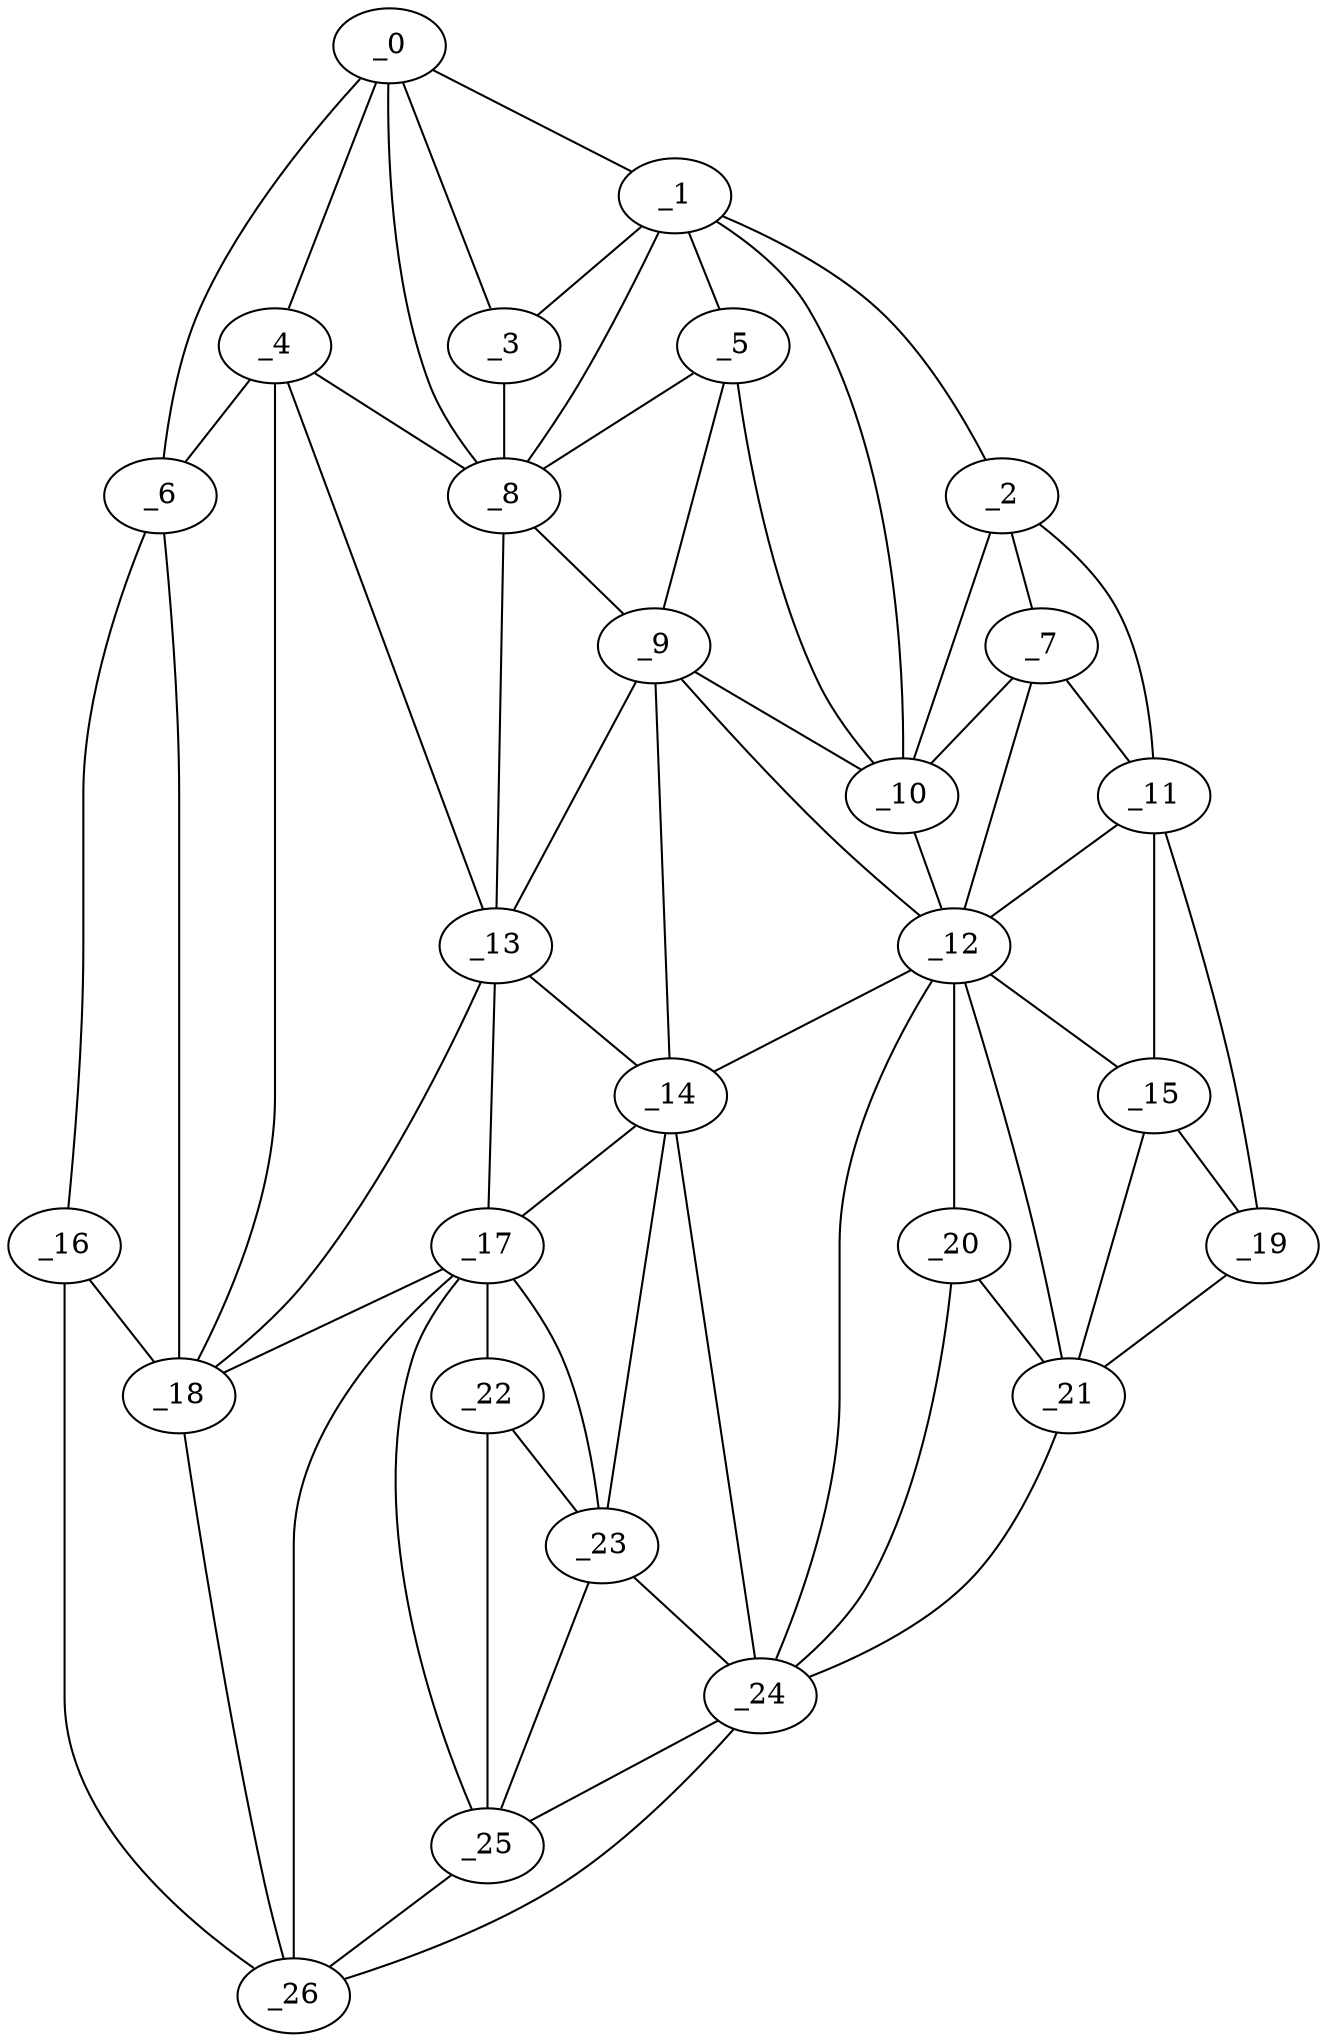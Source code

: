 graph "obj61__150.gxl" {
	_0	 [x=40,
		y=40];
	_1	 [x=40,
		y=71];
	_0 -- _1	 [valence=1];
	_3	 [x=41,
		y=59];
	_0 -- _3	 [valence=1];
	_4	 [x=46,
		y=33];
	_0 -- _4	 [valence=2];
	_6	 [x=50,
		y=7];
	_0 -- _6	 [valence=1];
	_8	 [x=51,
		y=65];
	_0 -- _8	 [valence=1];
	_2	 [x=40,
		y=113];
	_1 -- _2	 [valence=1];
	_1 -- _3	 [valence=2];
	_5	 [x=48,
		y=77];
	_1 -- _5	 [valence=2];
	_1 -- _8	 [valence=1];
	_10	 [x=53,
		y=96];
	_1 -- _10	 [valence=2];
	_7	 [x=50,
		y=112];
	_2 -- _7	 [valence=2];
	_2 -- _10	 [valence=2];
	_11	 [x=70,
		y=118];
	_2 -- _11	 [valence=1];
	_3 -- _8	 [valence=2];
	_4 -- _6	 [valence=1];
	_4 -- _8	 [valence=2];
	_13	 [x=72,
		y=66];
	_4 -- _13	 [valence=1];
	_18	 [x=83,
		y=32];
	_4 -- _18	 [valence=1];
	_5 -- _8	 [valence=1];
	_9	 [x=53,
		y=79];
	_5 -- _9	 [valence=2];
	_5 -- _10	 [valence=1];
	_16	 [x=80,
		y=7];
	_6 -- _16	 [valence=1];
	_6 -- _18	 [valence=2];
	_7 -- _10	 [valence=1];
	_7 -- _11	 [valence=1];
	_12	 [x=71,
		y=96];
	_7 -- _12	 [valence=2];
	_8 -- _9	 [valence=2];
	_8 -- _13	 [valence=2];
	_9 -- _10	 [valence=2];
	_9 -- _12	 [valence=1];
	_9 -- _13	 [valence=1];
	_14	 [x=72,
		y=78];
	_9 -- _14	 [valence=2];
	_10 -- _12	 [valence=2];
	_11 -- _12	 [valence=1];
	_15	 [x=78,
		y=116];
	_11 -- _15	 [valence=2];
	_19	 [x=85,
		y=115];
	_11 -- _19	 [valence=1];
	_12 -- _14	 [valence=2];
	_12 -- _15	 [valence=2];
	_20	 [x=87,
		y=98];
	_12 -- _20	 [valence=1];
	_21	 [x=87,
		y=106];
	_12 -- _21	 [valence=2];
	_24	 [x=88,
		y=89];
	_12 -- _24	 [valence=2];
	_13 -- _14	 [valence=2];
	_17	 [x=81,
		y=63];
	_13 -- _17	 [valence=2];
	_13 -- _18	 [valence=2];
	_14 -- _17	 [valence=2];
	_23	 [x=88,
		y=80];
	_14 -- _23	 [valence=2];
	_14 -- _24	 [valence=2];
	_15 -- _19	 [valence=2];
	_15 -- _21	 [valence=2];
	_16 -- _18	 [valence=2];
	_26	 [x=90,
		y=40];
	_16 -- _26	 [valence=1];
	_17 -- _18	 [valence=1];
	_22	 [x=88,
		y=62];
	_17 -- _22	 [valence=2];
	_17 -- _23	 [valence=1];
	_25	 [x=89,
		y=56];
	_17 -- _25	 [valence=2];
	_17 -- _26	 [valence=1];
	_18 -- _26	 [valence=2];
	_19 -- _21	 [valence=1];
	_20 -- _21	 [valence=2];
	_20 -- _24	 [valence=2];
	_21 -- _24	 [valence=1];
	_22 -- _23	 [valence=2];
	_22 -- _25	 [valence=1];
	_23 -- _24	 [valence=2];
	_23 -- _25	 [valence=2];
	_24 -- _25	 [valence=2];
	_24 -- _26	 [valence=1];
	_25 -- _26	 [valence=2];
}
